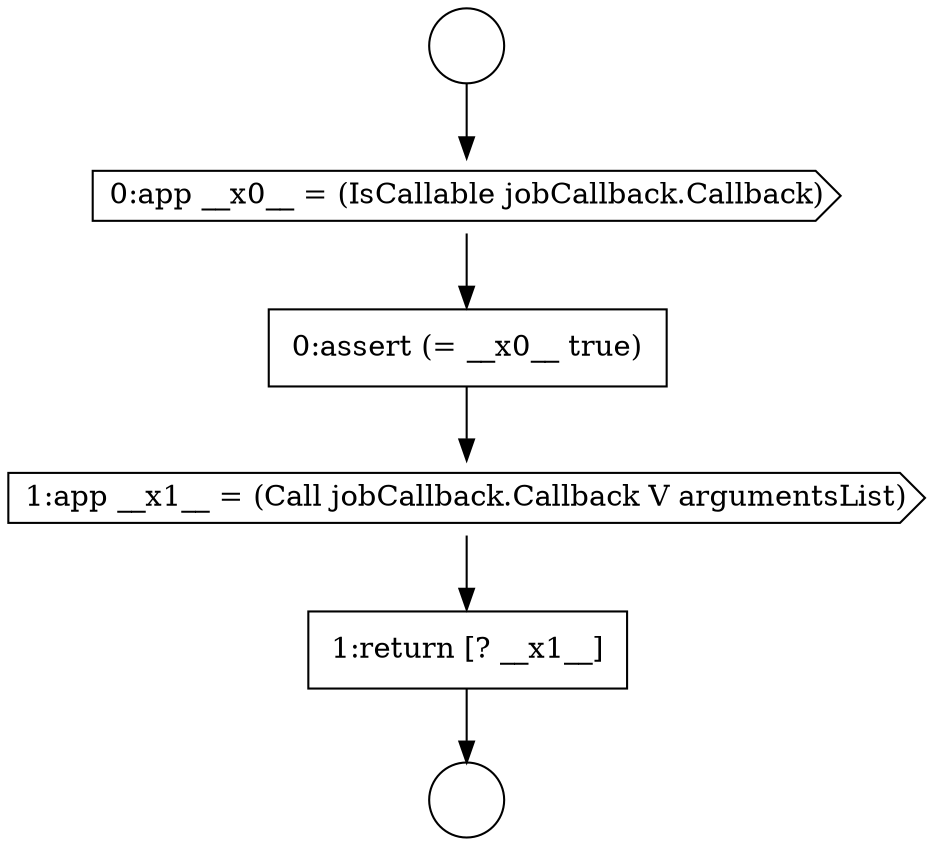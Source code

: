 digraph {
  node1924 [shape=none, margin=0, label=<<font color="black">
    <table border="0" cellborder="1" cellspacing="0" cellpadding="10">
      <tr><td align="left">0:assert (= __x0__ true)</td></tr>
    </table>
  </font>> color="black" fillcolor="white" style=filled]
  node1921 [shape=circle label=" " color="black" fillcolor="white" style=filled]
  node1922 [shape=circle label=" " color="black" fillcolor="white" style=filled]
  node1926 [shape=none, margin=0, label=<<font color="black">
    <table border="0" cellborder="1" cellspacing="0" cellpadding="10">
      <tr><td align="left">1:return [? __x1__]</td></tr>
    </table>
  </font>> color="black" fillcolor="white" style=filled]
  node1923 [shape=cds, label=<<font color="black">0:app __x0__ = (IsCallable jobCallback.Callback)</font>> color="black" fillcolor="white" style=filled]
  node1925 [shape=cds, label=<<font color="black">1:app __x1__ = (Call jobCallback.Callback V argumentsList)</font>> color="black" fillcolor="white" style=filled]
  node1923 -> node1924 [ color="black"]
  node1924 -> node1925 [ color="black"]
  node1926 -> node1922 [ color="black"]
  node1921 -> node1923 [ color="black"]
  node1925 -> node1926 [ color="black"]
}
